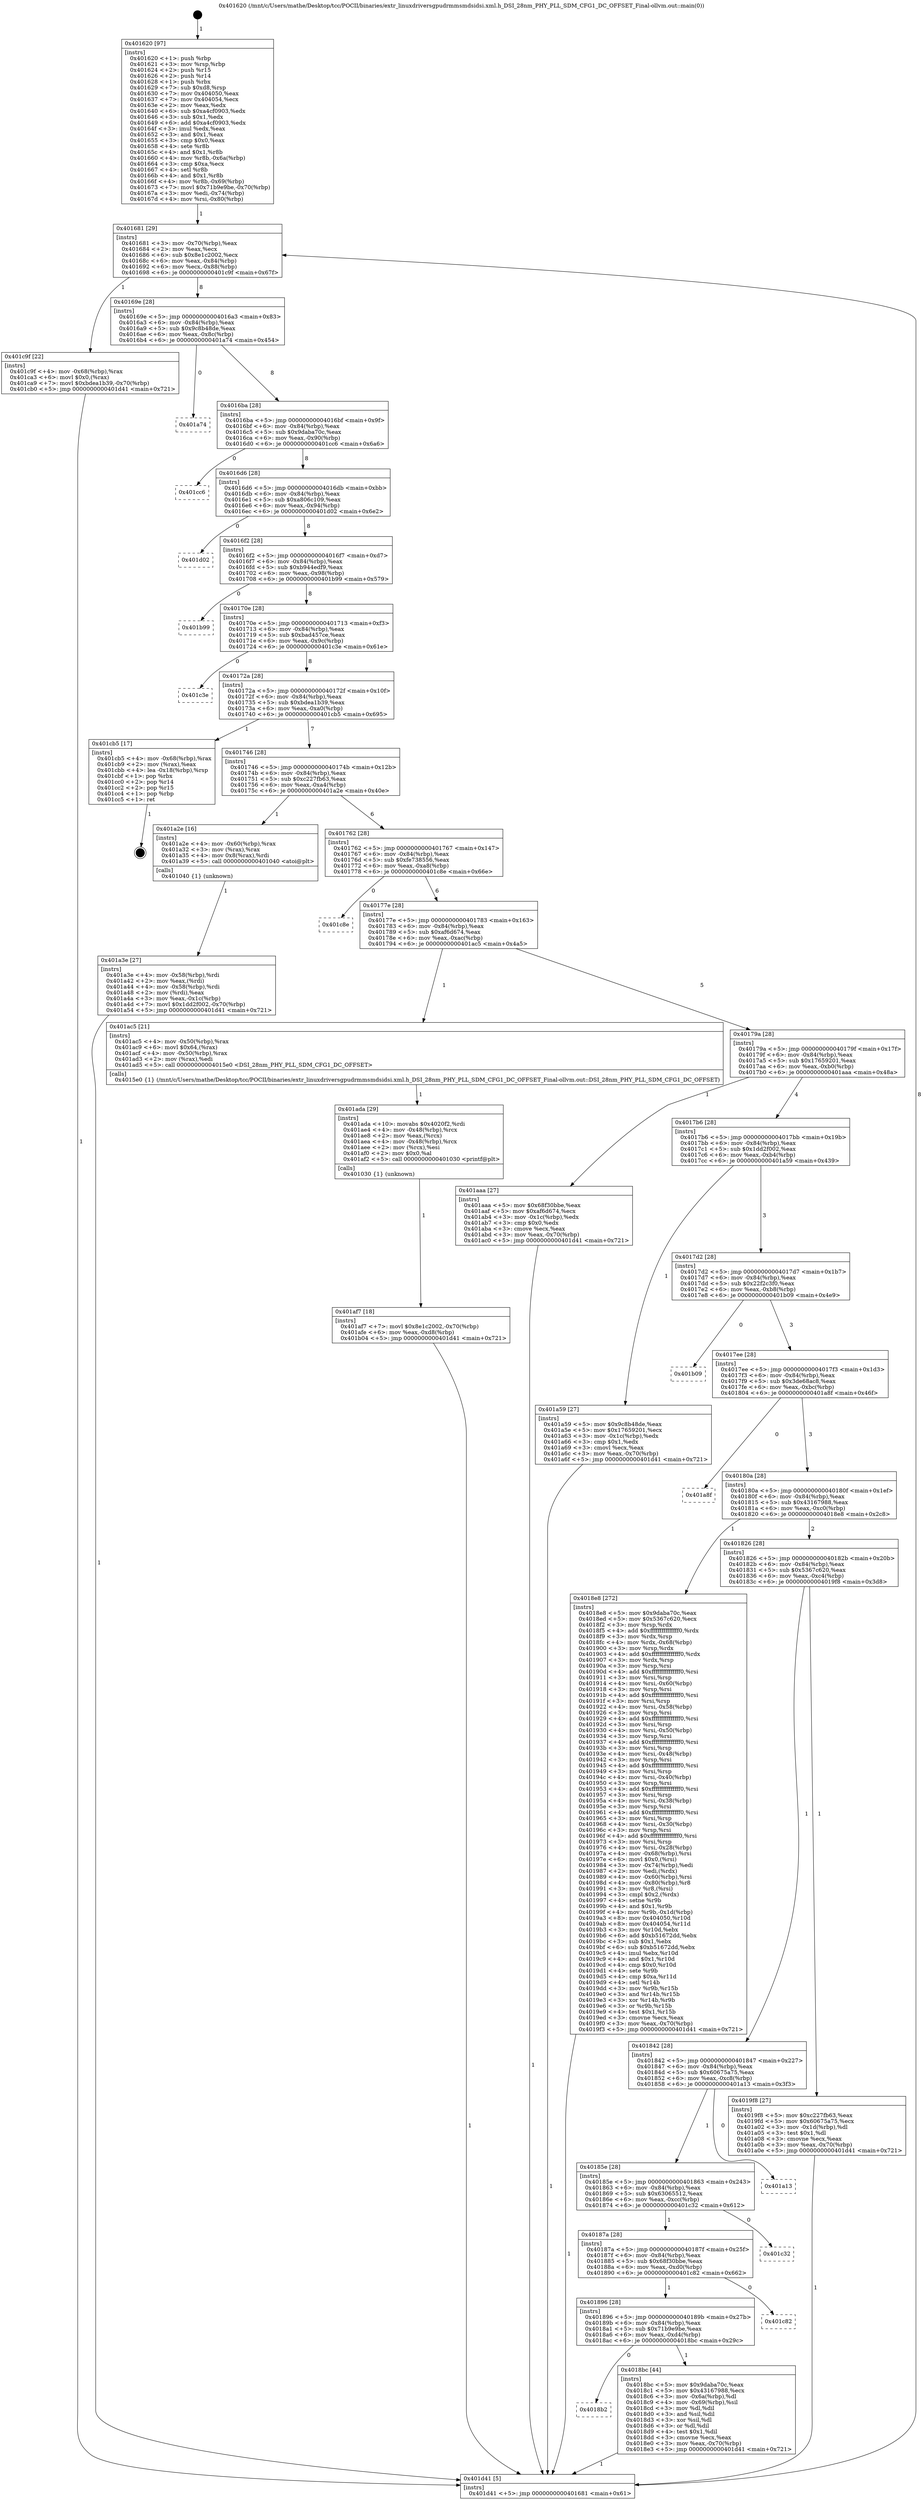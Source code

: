 digraph "0x401620" {
  label = "0x401620 (/mnt/c/Users/mathe/Desktop/tcc/POCII/binaries/extr_linuxdriversgpudrmmsmdsidsi.xml.h_DSI_28nm_PHY_PLL_SDM_CFG1_DC_OFFSET_Final-ollvm.out::main(0))"
  labelloc = "t"
  node[shape=record]

  Entry [label="",width=0.3,height=0.3,shape=circle,fillcolor=black,style=filled]
  "0x401681" [label="{
     0x401681 [29]\l
     | [instrs]\l
     &nbsp;&nbsp;0x401681 \<+3\>: mov -0x70(%rbp),%eax\l
     &nbsp;&nbsp;0x401684 \<+2\>: mov %eax,%ecx\l
     &nbsp;&nbsp;0x401686 \<+6\>: sub $0x8e1c2002,%ecx\l
     &nbsp;&nbsp;0x40168c \<+6\>: mov %eax,-0x84(%rbp)\l
     &nbsp;&nbsp;0x401692 \<+6\>: mov %ecx,-0x88(%rbp)\l
     &nbsp;&nbsp;0x401698 \<+6\>: je 0000000000401c9f \<main+0x67f\>\l
  }"]
  "0x401c9f" [label="{
     0x401c9f [22]\l
     | [instrs]\l
     &nbsp;&nbsp;0x401c9f \<+4\>: mov -0x68(%rbp),%rax\l
     &nbsp;&nbsp;0x401ca3 \<+6\>: movl $0x0,(%rax)\l
     &nbsp;&nbsp;0x401ca9 \<+7\>: movl $0xbdea1b39,-0x70(%rbp)\l
     &nbsp;&nbsp;0x401cb0 \<+5\>: jmp 0000000000401d41 \<main+0x721\>\l
  }"]
  "0x40169e" [label="{
     0x40169e [28]\l
     | [instrs]\l
     &nbsp;&nbsp;0x40169e \<+5\>: jmp 00000000004016a3 \<main+0x83\>\l
     &nbsp;&nbsp;0x4016a3 \<+6\>: mov -0x84(%rbp),%eax\l
     &nbsp;&nbsp;0x4016a9 \<+5\>: sub $0x9c8b48de,%eax\l
     &nbsp;&nbsp;0x4016ae \<+6\>: mov %eax,-0x8c(%rbp)\l
     &nbsp;&nbsp;0x4016b4 \<+6\>: je 0000000000401a74 \<main+0x454\>\l
  }"]
  Exit [label="",width=0.3,height=0.3,shape=circle,fillcolor=black,style=filled,peripheries=2]
  "0x401a74" [label="{
     0x401a74\l
  }", style=dashed]
  "0x4016ba" [label="{
     0x4016ba [28]\l
     | [instrs]\l
     &nbsp;&nbsp;0x4016ba \<+5\>: jmp 00000000004016bf \<main+0x9f\>\l
     &nbsp;&nbsp;0x4016bf \<+6\>: mov -0x84(%rbp),%eax\l
     &nbsp;&nbsp;0x4016c5 \<+5\>: sub $0x9daba70c,%eax\l
     &nbsp;&nbsp;0x4016ca \<+6\>: mov %eax,-0x90(%rbp)\l
     &nbsp;&nbsp;0x4016d0 \<+6\>: je 0000000000401cc6 \<main+0x6a6\>\l
  }"]
  "0x401af7" [label="{
     0x401af7 [18]\l
     | [instrs]\l
     &nbsp;&nbsp;0x401af7 \<+7\>: movl $0x8e1c2002,-0x70(%rbp)\l
     &nbsp;&nbsp;0x401afe \<+6\>: mov %eax,-0xd8(%rbp)\l
     &nbsp;&nbsp;0x401b04 \<+5\>: jmp 0000000000401d41 \<main+0x721\>\l
  }"]
  "0x401cc6" [label="{
     0x401cc6\l
  }", style=dashed]
  "0x4016d6" [label="{
     0x4016d6 [28]\l
     | [instrs]\l
     &nbsp;&nbsp;0x4016d6 \<+5\>: jmp 00000000004016db \<main+0xbb\>\l
     &nbsp;&nbsp;0x4016db \<+6\>: mov -0x84(%rbp),%eax\l
     &nbsp;&nbsp;0x4016e1 \<+5\>: sub $0xa806c109,%eax\l
     &nbsp;&nbsp;0x4016e6 \<+6\>: mov %eax,-0x94(%rbp)\l
     &nbsp;&nbsp;0x4016ec \<+6\>: je 0000000000401d02 \<main+0x6e2\>\l
  }"]
  "0x401ada" [label="{
     0x401ada [29]\l
     | [instrs]\l
     &nbsp;&nbsp;0x401ada \<+10\>: movabs $0x4020f2,%rdi\l
     &nbsp;&nbsp;0x401ae4 \<+4\>: mov -0x48(%rbp),%rcx\l
     &nbsp;&nbsp;0x401ae8 \<+2\>: mov %eax,(%rcx)\l
     &nbsp;&nbsp;0x401aea \<+4\>: mov -0x48(%rbp),%rcx\l
     &nbsp;&nbsp;0x401aee \<+2\>: mov (%rcx),%esi\l
     &nbsp;&nbsp;0x401af0 \<+2\>: mov $0x0,%al\l
     &nbsp;&nbsp;0x401af2 \<+5\>: call 0000000000401030 \<printf@plt\>\l
     | [calls]\l
     &nbsp;&nbsp;0x401030 \{1\} (unknown)\l
  }"]
  "0x401d02" [label="{
     0x401d02\l
  }", style=dashed]
  "0x4016f2" [label="{
     0x4016f2 [28]\l
     | [instrs]\l
     &nbsp;&nbsp;0x4016f2 \<+5\>: jmp 00000000004016f7 \<main+0xd7\>\l
     &nbsp;&nbsp;0x4016f7 \<+6\>: mov -0x84(%rbp),%eax\l
     &nbsp;&nbsp;0x4016fd \<+5\>: sub $0xb944edf9,%eax\l
     &nbsp;&nbsp;0x401702 \<+6\>: mov %eax,-0x98(%rbp)\l
     &nbsp;&nbsp;0x401708 \<+6\>: je 0000000000401b99 \<main+0x579\>\l
  }"]
  "0x401a3e" [label="{
     0x401a3e [27]\l
     | [instrs]\l
     &nbsp;&nbsp;0x401a3e \<+4\>: mov -0x58(%rbp),%rdi\l
     &nbsp;&nbsp;0x401a42 \<+2\>: mov %eax,(%rdi)\l
     &nbsp;&nbsp;0x401a44 \<+4\>: mov -0x58(%rbp),%rdi\l
     &nbsp;&nbsp;0x401a48 \<+2\>: mov (%rdi),%eax\l
     &nbsp;&nbsp;0x401a4a \<+3\>: mov %eax,-0x1c(%rbp)\l
     &nbsp;&nbsp;0x401a4d \<+7\>: movl $0x1dd2f002,-0x70(%rbp)\l
     &nbsp;&nbsp;0x401a54 \<+5\>: jmp 0000000000401d41 \<main+0x721\>\l
  }"]
  "0x401b99" [label="{
     0x401b99\l
  }", style=dashed]
  "0x40170e" [label="{
     0x40170e [28]\l
     | [instrs]\l
     &nbsp;&nbsp;0x40170e \<+5\>: jmp 0000000000401713 \<main+0xf3\>\l
     &nbsp;&nbsp;0x401713 \<+6\>: mov -0x84(%rbp),%eax\l
     &nbsp;&nbsp;0x401719 \<+5\>: sub $0xbad457ce,%eax\l
     &nbsp;&nbsp;0x40171e \<+6\>: mov %eax,-0x9c(%rbp)\l
     &nbsp;&nbsp;0x401724 \<+6\>: je 0000000000401c3e \<main+0x61e\>\l
  }"]
  "0x401620" [label="{
     0x401620 [97]\l
     | [instrs]\l
     &nbsp;&nbsp;0x401620 \<+1\>: push %rbp\l
     &nbsp;&nbsp;0x401621 \<+3\>: mov %rsp,%rbp\l
     &nbsp;&nbsp;0x401624 \<+2\>: push %r15\l
     &nbsp;&nbsp;0x401626 \<+2\>: push %r14\l
     &nbsp;&nbsp;0x401628 \<+1\>: push %rbx\l
     &nbsp;&nbsp;0x401629 \<+7\>: sub $0xd8,%rsp\l
     &nbsp;&nbsp;0x401630 \<+7\>: mov 0x404050,%eax\l
     &nbsp;&nbsp;0x401637 \<+7\>: mov 0x404054,%ecx\l
     &nbsp;&nbsp;0x40163e \<+2\>: mov %eax,%edx\l
     &nbsp;&nbsp;0x401640 \<+6\>: sub $0xa4cf0903,%edx\l
     &nbsp;&nbsp;0x401646 \<+3\>: sub $0x1,%edx\l
     &nbsp;&nbsp;0x401649 \<+6\>: add $0xa4cf0903,%edx\l
     &nbsp;&nbsp;0x40164f \<+3\>: imul %edx,%eax\l
     &nbsp;&nbsp;0x401652 \<+3\>: and $0x1,%eax\l
     &nbsp;&nbsp;0x401655 \<+3\>: cmp $0x0,%eax\l
     &nbsp;&nbsp;0x401658 \<+4\>: sete %r8b\l
     &nbsp;&nbsp;0x40165c \<+4\>: and $0x1,%r8b\l
     &nbsp;&nbsp;0x401660 \<+4\>: mov %r8b,-0x6a(%rbp)\l
     &nbsp;&nbsp;0x401664 \<+3\>: cmp $0xa,%ecx\l
     &nbsp;&nbsp;0x401667 \<+4\>: setl %r8b\l
     &nbsp;&nbsp;0x40166b \<+4\>: and $0x1,%r8b\l
     &nbsp;&nbsp;0x40166f \<+4\>: mov %r8b,-0x69(%rbp)\l
     &nbsp;&nbsp;0x401673 \<+7\>: movl $0x71b9e9be,-0x70(%rbp)\l
     &nbsp;&nbsp;0x40167a \<+3\>: mov %edi,-0x74(%rbp)\l
     &nbsp;&nbsp;0x40167d \<+4\>: mov %rsi,-0x80(%rbp)\l
  }"]
  "0x401c3e" [label="{
     0x401c3e\l
  }", style=dashed]
  "0x40172a" [label="{
     0x40172a [28]\l
     | [instrs]\l
     &nbsp;&nbsp;0x40172a \<+5\>: jmp 000000000040172f \<main+0x10f\>\l
     &nbsp;&nbsp;0x40172f \<+6\>: mov -0x84(%rbp),%eax\l
     &nbsp;&nbsp;0x401735 \<+5\>: sub $0xbdea1b39,%eax\l
     &nbsp;&nbsp;0x40173a \<+6\>: mov %eax,-0xa0(%rbp)\l
     &nbsp;&nbsp;0x401740 \<+6\>: je 0000000000401cb5 \<main+0x695\>\l
  }"]
  "0x401d41" [label="{
     0x401d41 [5]\l
     | [instrs]\l
     &nbsp;&nbsp;0x401d41 \<+5\>: jmp 0000000000401681 \<main+0x61\>\l
  }"]
  "0x401cb5" [label="{
     0x401cb5 [17]\l
     | [instrs]\l
     &nbsp;&nbsp;0x401cb5 \<+4\>: mov -0x68(%rbp),%rax\l
     &nbsp;&nbsp;0x401cb9 \<+2\>: mov (%rax),%eax\l
     &nbsp;&nbsp;0x401cbb \<+4\>: lea -0x18(%rbp),%rsp\l
     &nbsp;&nbsp;0x401cbf \<+1\>: pop %rbx\l
     &nbsp;&nbsp;0x401cc0 \<+2\>: pop %r14\l
     &nbsp;&nbsp;0x401cc2 \<+2\>: pop %r15\l
     &nbsp;&nbsp;0x401cc4 \<+1\>: pop %rbp\l
     &nbsp;&nbsp;0x401cc5 \<+1\>: ret\l
  }"]
  "0x401746" [label="{
     0x401746 [28]\l
     | [instrs]\l
     &nbsp;&nbsp;0x401746 \<+5\>: jmp 000000000040174b \<main+0x12b\>\l
     &nbsp;&nbsp;0x40174b \<+6\>: mov -0x84(%rbp),%eax\l
     &nbsp;&nbsp;0x401751 \<+5\>: sub $0xc227fb63,%eax\l
     &nbsp;&nbsp;0x401756 \<+6\>: mov %eax,-0xa4(%rbp)\l
     &nbsp;&nbsp;0x40175c \<+6\>: je 0000000000401a2e \<main+0x40e\>\l
  }"]
  "0x4018b2" [label="{
     0x4018b2\l
  }", style=dashed]
  "0x401a2e" [label="{
     0x401a2e [16]\l
     | [instrs]\l
     &nbsp;&nbsp;0x401a2e \<+4\>: mov -0x60(%rbp),%rax\l
     &nbsp;&nbsp;0x401a32 \<+3\>: mov (%rax),%rax\l
     &nbsp;&nbsp;0x401a35 \<+4\>: mov 0x8(%rax),%rdi\l
     &nbsp;&nbsp;0x401a39 \<+5\>: call 0000000000401040 \<atoi@plt\>\l
     | [calls]\l
     &nbsp;&nbsp;0x401040 \{1\} (unknown)\l
  }"]
  "0x401762" [label="{
     0x401762 [28]\l
     | [instrs]\l
     &nbsp;&nbsp;0x401762 \<+5\>: jmp 0000000000401767 \<main+0x147\>\l
     &nbsp;&nbsp;0x401767 \<+6\>: mov -0x84(%rbp),%eax\l
     &nbsp;&nbsp;0x40176d \<+5\>: sub $0xfe738556,%eax\l
     &nbsp;&nbsp;0x401772 \<+6\>: mov %eax,-0xa8(%rbp)\l
     &nbsp;&nbsp;0x401778 \<+6\>: je 0000000000401c8e \<main+0x66e\>\l
  }"]
  "0x4018bc" [label="{
     0x4018bc [44]\l
     | [instrs]\l
     &nbsp;&nbsp;0x4018bc \<+5\>: mov $0x9daba70c,%eax\l
     &nbsp;&nbsp;0x4018c1 \<+5\>: mov $0x43167988,%ecx\l
     &nbsp;&nbsp;0x4018c6 \<+3\>: mov -0x6a(%rbp),%dl\l
     &nbsp;&nbsp;0x4018c9 \<+4\>: mov -0x69(%rbp),%sil\l
     &nbsp;&nbsp;0x4018cd \<+3\>: mov %dl,%dil\l
     &nbsp;&nbsp;0x4018d0 \<+3\>: and %sil,%dil\l
     &nbsp;&nbsp;0x4018d3 \<+3\>: xor %sil,%dl\l
     &nbsp;&nbsp;0x4018d6 \<+3\>: or %dl,%dil\l
     &nbsp;&nbsp;0x4018d9 \<+4\>: test $0x1,%dil\l
     &nbsp;&nbsp;0x4018dd \<+3\>: cmovne %ecx,%eax\l
     &nbsp;&nbsp;0x4018e0 \<+3\>: mov %eax,-0x70(%rbp)\l
     &nbsp;&nbsp;0x4018e3 \<+5\>: jmp 0000000000401d41 \<main+0x721\>\l
  }"]
  "0x401c8e" [label="{
     0x401c8e\l
  }", style=dashed]
  "0x40177e" [label="{
     0x40177e [28]\l
     | [instrs]\l
     &nbsp;&nbsp;0x40177e \<+5\>: jmp 0000000000401783 \<main+0x163\>\l
     &nbsp;&nbsp;0x401783 \<+6\>: mov -0x84(%rbp),%eax\l
     &nbsp;&nbsp;0x401789 \<+5\>: sub $0xaf6d674,%eax\l
     &nbsp;&nbsp;0x40178e \<+6\>: mov %eax,-0xac(%rbp)\l
     &nbsp;&nbsp;0x401794 \<+6\>: je 0000000000401ac5 \<main+0x4a5\>\l
  }"]
  "0x401896" [label="{
     0x401896 [28]\l
     | [instrs]\l
     &nbsp;&nbsp;0x401896 \<+5\>: jmp 000000000040189b \<main+0x27b\>\l
     &nbsp;&nbsp;0x40189b \<+6\>: mov -0x84(%rbp),%eax\l
     &nbsp;&nbsp;0x4018a1 \<+5\>: sub $0x71b9e9be,%eax\l
     &nbsp;&nbsp;0x4018a6 \<+6\>: mov %eax,-0xd4(%rbp)\l
     &nbsp;&nbsp;0x4018ac \<+6\>: je 00000000004018bc \<main+0x29c\>\l
  }"]
  "0x401ac5" [label="{
     0x401ac5 [21]\l
     | [instrs]\l
     &nbsp;&nbsp;0x401ac5 \<+4\>: mov -0x50(%rbp),%rax\l
     &nbsp;&nbsp;0x401ac9 \<+6\>: movl $0x64,(%rax)\l
     &nbsp;&nbsp;0x401acf \<+4\>: mov -0x50(%rbp),%rax\l
     &nbsp;&nbsp;0x401ad3 \<+2\>: mov (%rax),%edi\l
     &nbsp;&nbsp;0x401ad5 \<+5\>: call 00000000004015e0 \<DSI_28nm_PHY_PLL_SDM_CFG1_DC_OFFSET\>\l
     | [calls]\l
     &nbsp;&nbsp;0x4015e0 \{1\} (/mnt/c/Users/mathe/Desktop/tcc/POCII/binaries/extr_linuxdriversgpudrmmsmdsidsi.xml.h_DSI_28nm_PHY_PLL_SDM_CFG1_DC_OFFSET_Final-ollvm.out::DSI_28nm_PHY_PLL_SDM_CFG1_DC_OFFSET)\l
  }"]
  "0x40179a" [label="{
     0x40179a [28]\l
     | [instrs]\l
     &nbsp;&nbsp;0x40179a \<+5\>: jmp 000000000040179f \<main+0x17f\>\l
     &nbsp;&nbsp;0x40179f \<+6\>: mov -0x84(%rbp),%eax\l
     &nbsp;&nbsp;0x4017a5 \<+5\>: sub $0x17659201,%eax\l
     &nbsp;&nbsp;0x4017aa \<+6\>: mov %eax,-0xb0(%rbp)\l
     &nbsp;&nbsp;0x4017b0 \<+6\>: je 0000000000401aaa \<main+0x48a\>\l
  }"]
  "0x401c82" [label="{
     0x401c82\l
  }", style=dashed]
  "0x401aaa" [label="{
     0x401aaa [27]\l
     | [instrs]\l
     &nbsp;&nbsp;0x401aaa \<+5\>: mov $0x68f30bbe,%eax\l
     &nbsp;&nbsp;0x401aaf \<+5\>: mov $0xaf6d674,%ecx\l
     &nbsp;&nbsp;0x401ab4 \<+3\>: mov -0x1c(%rbp),%edx\l
     &nbsp;&nbsp;0x401ab7 \<+3\>: cmp $0x0,%edx\l
     &nbsp;&nbsp;0x401aba \<+3\>: cmove %ecx,%eax\l
     &nbsp;&nbsp;0x401abd \<+3\>: mov %eax,-0x70(%rbp)\l
     &nbsp;&nbsp;0x401ac0 \<+5\>: jmp 0000000000401d41 \<main+0x721\>\l
  }"]
  "0x4017b6" [label="{
     0x4017b6 [28]\l
     | [instrs]\l
     &nbsp;&nbsp;0x4017b6 \<+5\>: jmp 00000000004017bb \<main+0x19b\>\l
     &nbsp;&nbsp;0x4017bb \<+6\>: mov -0x84(%rbp),%eax\l
     &nbsp;&nbsp;0x4017c1 \<+5\>: sub $0x1dd2f002,%eax\l
     &nbsp;&nbsp;0x4017c6 \<+6\>: mov %eax,-0xb4(%rbp)\l
     &nbsp;&nbsp;0x4017cc \<+6\>: je 0000000000401a59 \<main+0x439\>\l
  }"]
  "0x40187a" [label="{
     0x40187a [28]\l
     | [instrs]\l
     &nbsp;&nbsp;0x40187a \<+5\>: jmp 000000000040187f \<main+0x25f\>\l
     &nbsp;&nbsp;0x40187f \<+6\>: mov -0x84(%rbp),%eax\l
     &nbsp;&nbsp;0x401885 \<+5\>: sub $0x68f30bbe,%eax\l
     &nbsp;&nbsp;0x40188a \<+6\>: mov %eax,-0xd0(%rbp)\l
     &nbsp;&nbsp;0x401890 \<+6\>: je 0000000000401c82 \<main+0x662\>\l
  }"]
  "0x401a59" [label="{
     0x401a59 [27]\l
     | [instrs]\l
     &nbsp;&nbsp;0x401a59 \<+5\>: mov $0x9c8b48de,%eax\l
     &nbsp;&nbsp;0x401a5e \<+5\>: mov $0x17659201,%ecx\l
     &nbsp;&nbsp;0x401a63 \<+3\>: mov -0x1c(%rbp),%edx\l
     &nbsp;&nbsp;0x401a66 \<+3\>: cmp $0x1,%edx\l
     &nbsp;&nbsp;0x401a69 \<+3\>: cmovl %ecx,%eax\l
     &nbsp;&nbsp;0x401a6c \<+3\>: mov %eax,-0x70(%rbp)\l
     &nbsp;&nbsp;0x401a6f \<+5\>: jmp 0000000000401d41 \<main+0x721\>\l
  }"]
  "0x4017d2" [label="{
     0x4017d2 [28]\l
     | [instrs]\l
     &nbsp;&nbsp;0x4017d2 \<+5\>: jmp 00000000004017d7 \<main+0x1b7\>\l
     &nbsp;&nbsp;0x4017d7 \<+6\>: mov -0x84(%rbp),%eax\l
     &nbsp;&nbsp;0x4017dd \<+5\>: sub $0x22f2c3f0,%eax\l
     &nbsp;&nbsp;0x4017e2 \<+6\>: mov %eax,-0xb8(%rbp)\l
     &nbsp;&nbsp;0x4017e8 \<+6\>: je 0000000000401b09 \<main+0x4e9\>\l
  }"]
  "0x401c32" [label="{
     0x401c32\l
  }", style=dashed]
  "0x401b09" [label="{
     0x401b09\l
  }", style=dashed]
  "0x4017ee" [label="{
     0x4017ee [28]\l
     | [instrs]\l
     &nbsp;&nbsp;0x4017ee \<+5\>: jmp 00000000004017f3 \<main+0x1d3\>\l
     &nbsp;&nbsp;0x4017f3 \<+6\>: mov -0x84(%rbp),%eax\l
     &nbsp;&nbsp;0x4017f9 \<+5\>: sub $0x3de68ac8,%eax\l
     &nbsp;&nbsp;0x4017fe \<+6\>: mov %eax,-0xbc(%rbp)\l
     &nbsp;&nbsp;0x401804 \<+6\>: je 0000000000401a8f \<main+0x46f\>\l
  }"]
  "0x40185e" [label="{
     0x40185e [28]\l
     | [instrs]\l
     &nbsp;&nbsp;0x40185e \<+5\>: jmp 0000000000401863 \<main+0x243\>\l
     &nbsp;&nbsp;0x401863 \<+6\>: mov -0x84(%rbp),%eax\l
     &nbsp;&nbsp;0x401869 \<+5\>: sub $0x63065512,%eax\l
     &nbsp;&nbsp;0x40186e \<+6\>: mov %eax,-0xcc(%rbp)\l
     &nbsp;&nbsp;0x401874 \<+6\>: je 0000000000401c32 \<main+0x612\>\l
  }"]
  "0x401a8f" [label="{
     0x401a8f\l
  }", style=dashed]
  "0x40180a" [label="{
     0x40180a [28]\l
     | [instrs]\l
     &nbsp;&nbsp;0x40180a \<+5\>: jmp 000000000040180f \<main+0x1ef\>\l
     &nbsp;&nbsp;0x40180f \<+6\>: mov -0x84(%rbp),%eax\l
     &nbsp;&nbsp;0x401815 \<+5\>: sub $0x43167988,%eax\l
     &nbsp;&nbsp;0x40181a \<+6\>: mov %eax,-0xc0(%rbp)\l
     &nbsp;&nbsp;0x401820 \<+6\>: je 00000000004018e8 \<main+0x2c8\>\l
  }"]
  "0x401a13" [label="{
     0x401a13\l
  }", style=dashed]
  "0x4018e8" [label="{
     0x4018e8 [272]\l
     | [instrs]\l
     &nbsp;&nbsp;0x4018e8 \<+5\>: mov $0x9daba70c,%eax\l
     &nbsp;&nbsp;0x4018ed \<+5\>: mov $0x5367c620,%ecx\l
     &nbsp;&nbsp;0x4018f2 \<+3\>: mov %rsp,%rdx\l
     &nbsp;&nbsp;0x4018f5 \<+4\>: add $0xfffffffffffffff0,%rdx\l
     &nbsp;&nbsp;0x4018f9 \<+3\>: mov %rdx,%rsp\l
     &nbsp;&nbsp;0x4018fc \<+4\>: mov %rdx,-0x68(%rbp)\l
     &nbsp;&nbsp;0x401900 \<+3\>: mov %rsp,%rdx\l
     &nbsp;&nbsp;0x401903 \<+4\>: add $0xfffffffffffffff0,%rdx\l
     &nbsp;&nbsp;0x401907 \<+3\>: mov %rdx,%rsp\l
     &nbsp;&nbsp;0x40190a \<+3\>: mov %rsp,%rsi\l
     &nbsp;&nbsp;0x40190d \<+4\>: add $0xfffffffffffffff0,%rsi\l
     &nbsp;&nbsp;0x401911 \<+3\>: mov %rsi,%rsp\l
     &nbsp;&nbsp;0x401914 \<+4\>: mov %rsi,-0x60(%rbp)\l
     &nbsp;&nbsp;0x401918 \<+3\>: mov %rsp,%rsi\l
     &nbsp;&nbsp;0x40191b \<+4\>: add $0xfffffffffffffff0,%rsi\l
     &nbsp;&nbsp;0x40191f \<+3\>: mov %rsi,%rsp\l
     &nbsp;&nbsp;0x401922 \<+4\>: mov %rsi,-0x58(%rbp)\l
     &nbsp;&nbsp;0x401926 \<+3\>: mov %rsp,%rsi\l
     &nbsp;&nbsp;0x401929 \<+4\>: add $0xfffffffffffffff0,%rsi\l
     &nbsp;&nbsp;0x40192d \<+3\>: mov %rsi,%rsp\l
     &nbsp;&nbsp;0x401930 \<+4\>: mov %rsi,-0x50(%rbp)\l
     &nbsp;&nbsp;0x401934 \<+3\>: mov %rsp,%rsi\l
     &nbsp;&nbsp;0x401937 \<+4\>: add $0xfffffffffffffff0,%rsi\l
     &nbsp;&nbsp;0x40193b \<+3\>: mov %rsi,%rsp\l
     &nbsp;&nbsp;0x40193e \<+4\>: mov %rsi,-0x48(%rbp)\l
     &nbsp;&nbsp;0x401942 \<+3\>: mov %rsp,%rsi\l
     &nbsp;&nbsp;0x401945 \<+4\>: add $0xfffffffffffffff0,%rsi\l
     &nbsp;&nbsp;0x401949 \<+3\>: mov %rsi,%rsp\l
     &nbsp;&nbsp;0x40194c \<+4\>: mov %rsi,-0x40(%rbp)\l
     &nbsp;&nbsp;0x401950 \<+3\>: mov %rsp,%rsi\l
     &nbsp;&nbsp;0x401953 \<+4\>: add $0xfffffffffffffff0,%rsi\l
     &nbsp;&nbsp;0x401957 \<+3\>: mov %rsi,%rsp\l
     &nbsp;&nbsp;0x40195a \<+4\>: mov %rsi,-0x38(%rbp)\l
     &nbsp;&nbsp;0x40195e \<+3\>: mov %rsp,%rsi\l
     &nbsp;&nbsp;0x401961 \<+4\>: add $0xfffffffffffffff0,%rsi\l
     &nbsp;&nbsp;0x401965 \<+3\>: mov %rsi,%rsp\l
     &nbsp;&nbsp;0x401968 \<+4\>: mov %rsi,-0x30(%rbp)\l
     &nbsp;&nbsp;0x40196c \<+3\>: mov %rsp,%rsi\l
     &nbsp;&nbsp;0x40196f \<+4\>: add $0xfffffffffffffff0,%rsi\l
     &nbsp;&nbsp;0x401973 \<+3\>: mov %rsi,%rsp\l
     &nbsp;&nbsp;0x401976 \<+4\>: mov %rsi,-0x28(%rbp)\l
     &nbsp;&nbsp;0x40197a \<+4\>: mov -0x68(%rbp),%rsi\l
     &nbsp;&nbsp;0x40197e \<+6\>: movl $0x0,(%rsi)\l
     &nbsp;&nbsp;0x401984 \<+3\>: mov -0x74(%rbp),%edi\l
     &nbsp;&nbsp;0x401987 \<+2\>: mov %edi,(%rdx)\l
     &nbsp;&nbsp;0x401989 \<+4\>: mov -0x60(%rbp),%rsi\l
     &nbsp;&nbsp;0x40198d \<+4\>: mov -0x80(%rbp),%r8\l
     &nbsp;&nbsp;0x401991 \<+3\>: mov %r8,(%rsi)\l
     &nbsp;&nbsp;0x401994 \<+3\>: cmpl $0x2,(%rdx)\l
     &nbsp;&nbsp;0x401997 \<+4\>: setne %r9b\l
     &nbsp;&nbsp;0x40199b \<+4\>: and $0x1,%r9b\l
     &nbsp;&nbsp;0x40199f \<+4\>: mov %r9b,-0x1d(%rbp)\l
     &nbsp;&nbsp;0x4019a3 \<+8\>: mov 0x404050,%r10d\l
     &nbsp;&nbsp;0x4019ab \<+8\>: mov 0x404054,%r11d\l
     &nbsp;&nbsp;0x4019b3 \<+3\>: mov %r10d,%ebx\l
     &nbsp;&nbsp;0x4019b6 \<+6\>: add $0xb51672dd,%ebx\l
     &nbsp;&nbsp;0x4019bc \<+3\>: sub $0x1,%ebx\l
     &nbsp;&nbsp;0x4019bf \<+6\>: sub $0xb51672dd,%ebx\l
     &nbsp;&nbsp;0x4019c5 \<+4\>: imul %ebx,%r10d\l
     &nbsp;&nbsp;0x4019c9 \<+4\>: and $0x1,%r10d\l
     &nbsp;&nbsp;0x4019cd \<+4\>: cmp $0x0,%r10d\l
     &nbsp;&nbsp;0x4019d1 \<+4\>: sete %r9b\l
     &nbsp;&nbsp;0x4019d5 \<+4\>: cmp $0xa,%r11d\l
     &nbsp;&nbsp;0x4019d9 \<+4\>: setl %r14b\l
     &nbsp;&nbsp;0x4019dd \<+3\>: mov %r9b,%r15b\l
     &nbsp;&nbsp;0x4019e0 \<+3\>: and %r14b,%r15b\l
     &nbsp;&nbsp;0x4019e3 \<+3\>: xor %r14b,%r9b\l
     &nbsp;&nbsp;0x4019e6 \<+3\>: or %r9b,%r15b\l
     &nbsp;&nbsp;0x4019e9 \<+4\>: test $0x1,%r15b\l
     &nbsp;&nbsp;0x4019ed \<+3\>: cmovne %ecx,%eax\l
     &nbsp;&nbsp;0x4019f0 \<+3\>: mov %eax,-0x70(%rbp)\l
     &nbsp;&nbsp;0x4019f3 \<+5\>: jmp 0000000000401d41 \<main+0x721\>\l
  }"]
  "0x401826" [label="{
     0x401826 [28]\l
     | [instrs]\l
     &nbsp;&nbsp;0x401826 \<+5\>: jmp 000000000040182b \<main+0x20b\>\l
     &nbsp;&nbsp;0x40182b \<+6\>: mov -0x84(%rbp),%eax\l
     &nbsp;&nbsp;0x401831 \<+5\>: sub $0x5367c620,%eax\l
     &nbsp;&nbsp;0x401836 \<+6\>: mov %eax,-0xc4(%rbp)\l
     &nbsp;&nbsp;0x40183c \<+6\>: je 00000000004019f8 \<main+0x3d8\>\l
  }"]
  "0x401842" [label="{
     0x401842 [28]\l
     | [instrs]\l
     &nbsp;&nbsp;0x401842 \<+5\>: jmp 0000000000401847 \<main+0x227\>\l
     &nbsp;&nbsp;0x401847 \<+6\>: mov -0x84(%rbp),%eax\l
     &nbsp;&nbsp;0x40184d \<+5\>: sub $0x60675a75,%eax\l
     &nbsp;&nbsp;0x401852 \<+6\>: mov %eax,-0xc8(%rbp)\l
     &nbsp;&nbsp;0x401858 \<+6\>: je 0000000000401a13 \<main+0x3f3\>\l
  }"]
  "0x4019f8" [label="{
     0x4019f8 [27]\l
     | [instrs]\l
     &nbsp;&nbsp;0x4019f8 \<+5\>: mov $0xc227fb63,%eax\l
     &nbsp;&nbsp;0x4019fd \<+5\>: mov $0x60675a75,%ecx\l
     &nbsp;&nbsp;0x401a02 \<+3\>: mov -0x1d(%rbp),%dl\l
     &nbsp;&nbsp;0x401a05 \<+3\>: test $0x1,%dl\l
     &nbsp;&nbsp;0x401a08 \<+3\>: cmovne %ecx,%eax\l
     &nbsp;&nbsp;0x401a0b \<+3\>: mov %eax,-0x70(%rbp)\l
     &nbsp;&nbsp;0x401a0e \<+5\>: jmp 0000000000401d41 \<main+0x721\>\l
  }"]
  Entry -> "0x401620" [label=" 1"]
  "0x401681" -> "0x401c9f" [label=" 1"]
  "0x401681" -> "0x40169e" [label=" 8"]
  "0x401cb5" -> Exit [label=" 1"]
  "0x40169e" -> "0x401a74" [label=" 0"]
  "0x40169e" -> "0x4016ba" [label=" 8"]
  "0x401c9f" -> "0x401d41" [label=" 1"]
  "0x4016ba" -> "0x401cc6" [label=" 0"]
  "0x4016ba" -> "0x4016d6" [label=" 8"]
  "0x401af7" -> "0x401d41" [label=" 1"]
  "0x4016d6" -> "0x401d02" [label=" 0"]
  "0x4016d6" -> "0x4016f2" [label=" 8"]
  "0x401ada" -> "0x401af7" [label=" 1"]
  "0x4016f2" -> "0x401b99" [label=" 0"]
  "0x4016f2" -> "0x40170e" [label=" 8"]
  "0x401ac5" -> "0x401ada" [label=" 1"]
  "0x40170e" -> "0x401c3e" [label=" 0"]
  "0x40170e" -> "0x40172a" [label=" 8"]
  "0x401a59" -> "0x401d41" [label=" 1"]
  "0x40172a" -> "0x401cb5" [label=" 1"]
  "0x40172a" -> "0x401746" [label=" 7"]
  "0x401a3e" -> "0x401d41" [label=" 1"]
  "0x401746" -> "0x401a2e" [label=" 1"]
  "0x401746" -> "0x401762" [label=" 6"]
  "0x401a2e" -> "0x401a3e" [label=" 1"]
  "0x401762" -> "0x401c8e" [label=" 0"]
  "0x401762" -> "0x40177e" [label=" 6"]
  "0x4019f8" -> "0x401d41" [label=" 1"]
  "0x40177e" -> "0x401ac5" [label=" 1"]
  "0x40177e" -> "0x40179a" [label=" 5"]
  "0x401aaa" -> "0x401d41" [label=" 1"]
  "0x40179a" -> "0x401aaa" [label=" 1"]
  "0x40179a" -> "0x4017b6" [label=" 4"]
  "0x401d41" -> "0x401681" [label=" 8"]
  "0x4017b6" -> "0x401a59" [label=" 1"]
  "0x4017b6" -> "0x4017d2" [label=" 3"]
  "0x4018bc" -> "0x401d41" [label=" 1"]
  "0x4017d2" -> "0x401b09" [label=" 0"]
  "0x4017d2" -> "0x4017ee" [label=" 3"]
  "0x401896" -> "0x4018b2" [label=" 0"]
  "0x4017ee" -> "0x401a8f" [label=" 0"]
  "0x4017ee" -> "0x40180a" [label=" 3"]
  "0x4018e8" -> "0x401d41" [label=" 1"]
  "0x40180a" -> "0x4018e8" [label=" 1"]
  "0x40180a" -> "0x401826" [label=" 2"]
  "0x40187a" -> "0x401896" [label=" 1"]
  "0x401826" -> "0x4019f8" [label=" 1"]
  "0x401826" -> "0x401842" [label=" 1"]
  "0x40187a" -> "0x401c82" [label=" 0"]
  "0x401842" -> "0x401a13" [label=" 0"]
  "0x401842" -> "0x40185e" [label=" 1"]
  "0x401896" -> "0x4018bc" [label=" 1"]
  "0x40185e" -> "0x401c32" [label=" 0"]
  "0x40185e" -> "0x40187a" [label=" 1"]
  "0x401620" -> "0x401681" [label=" 1"]
}
